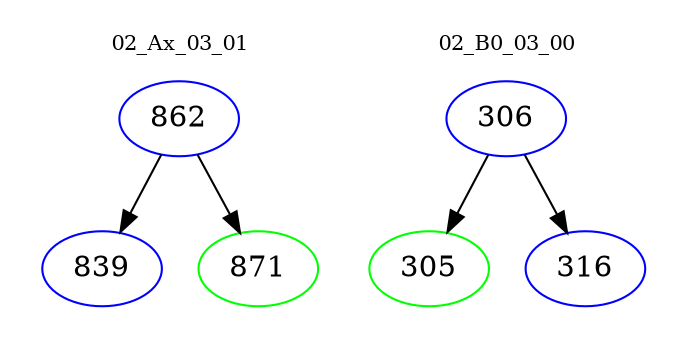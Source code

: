 digraph{
subgraph cluster_0 {
color = white
label = "02_Ax_03_01";
fontsize=10;
T0_862 [label="862", color="blue"]
T0_862 -> T0_839 [color="black"]
T0_839 [label="839", color="blue"]
T0_862 -> T0_871 [color="black"]
T0_871 [label="871", color="green"]
}
subgraph cluster_1 {
color = white
label = "02_B0_03_00";
fontsize=10;
T1_306 [label="306", color="blue"]
T1_306 -> T1_305 [color="black"]
T1_305 [label="305", color="green"]
T1_306 -> T1_316 [color="black"]
T1_316 [label="316", color="blue"]
}
}
